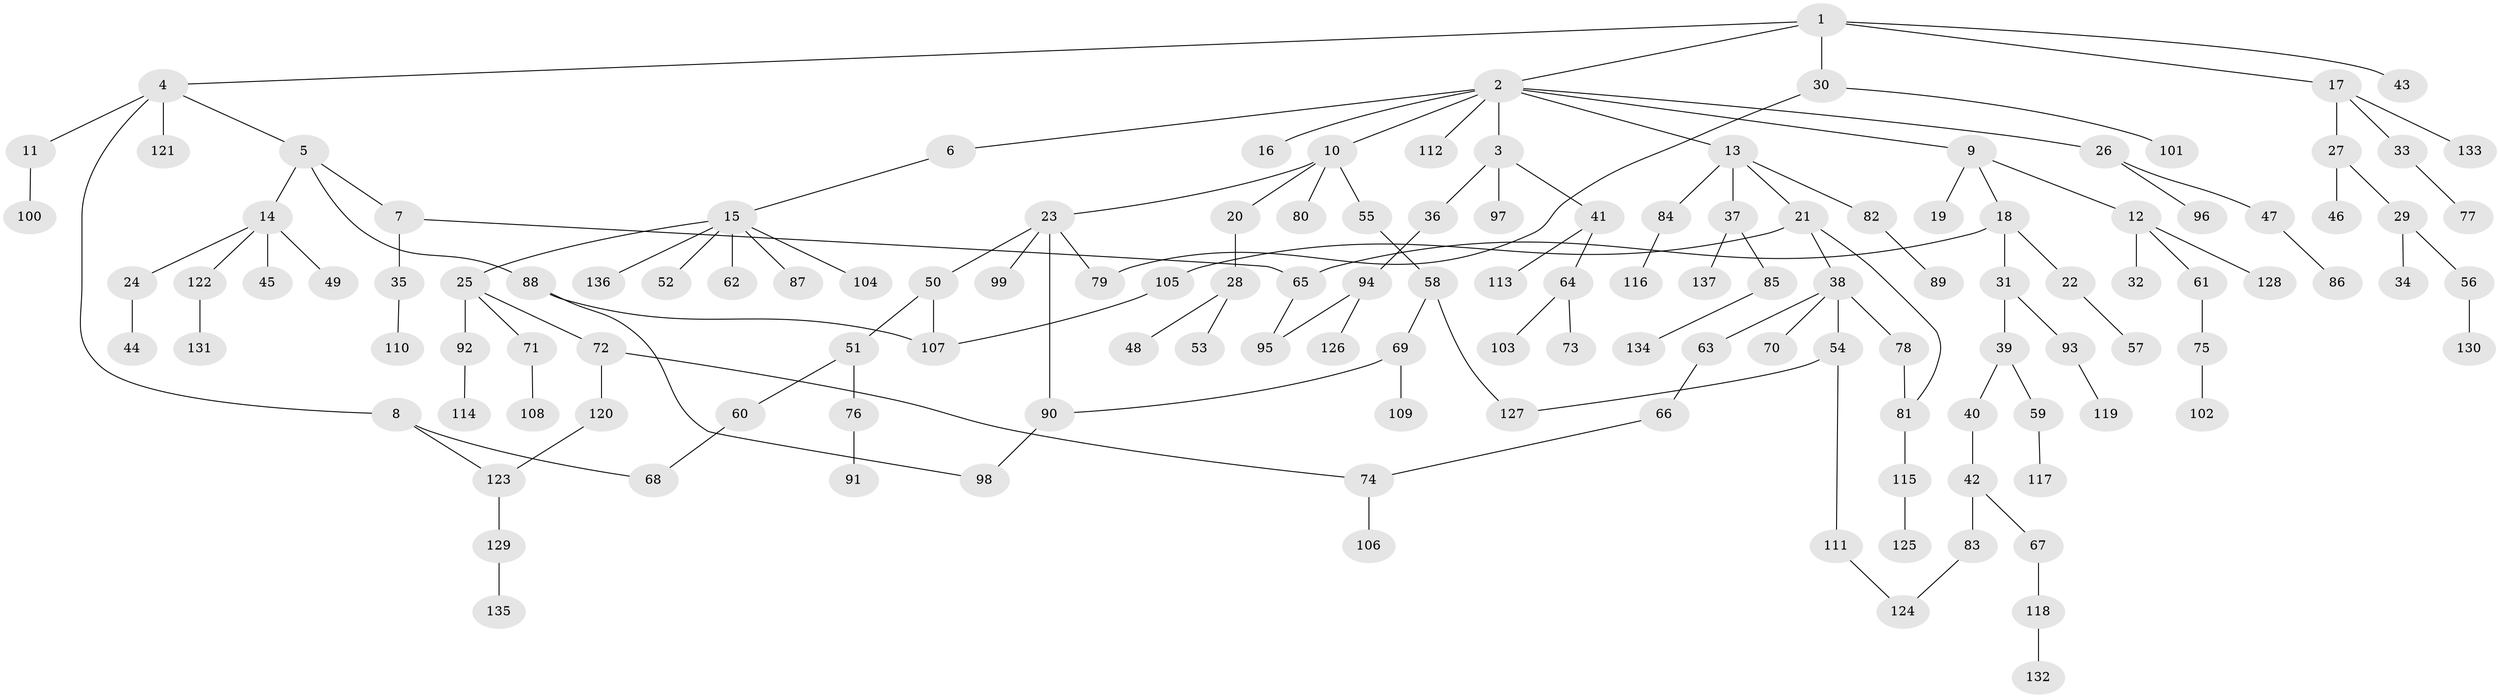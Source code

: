 // coarse degree distribution, {4: 0.042105263157894736, 2: 0.3368421052631579, 1: 0.4631578947368421, 19: 0.010526315789473684, 5: 0.06315789473684211, 6: 0.010526315789473684, 3: 0.05263157894736842, 7: 0.010526315789473684, 9: 0.010526315789473684}
// Generated by graph-tools (version 1.1) at 2025/45/03/04/25 21:45:21]
// undirected, 137 vertices, 149 edges
graph export_dot {
graph [start="1"]
  node [color=gray90,style=filled];
  1;
  2;
  3;
  4;
  5;
  6;
  7;
  8;
  9;
  10;
  11;
  12;
  13;
  14;
  15;
  16;
  17;
  18;
  19;
  20;
  21;
  22;
  23;
  24;
  25;
  26;
  27;
  28;
  29;
  30;
  31;
  32;
  33;
  34;
  35;
  36;
  37;
  38;
  39;
  40;
  41;
  42;
  43;
  44;
  45;
  46;
  47;
  48;
  49;
  50;
  51;
  52;
  53;
  54;
  55;
  56;
  57;
  58;
  59;
  60;
  61;
  62;
  63;
  64;
  65;
  66;
  67;
  68;
  69;
  70;
  71;
  72;
  73;
  74;
  75;
  76;
  77;
  78;
  79;
  80;
  81;
  82;
  83;
  84;
  85;
  86;
  87;
  88;
  89;
  90;
  91;
  92;
  93;
  94;
  95;
  96;
  97;
  98;
  99;
  100;
  101;
  102;
  103;
  104;
  105;
  106;
  107;
  108;
  109;
  110;
  111;
  112;
  113;
  114;
  115;
  116;
  117;
  118;
  119;
  120;
  121;
  122;
  123;
  124;
  125;
  126;
  127;
  128;
  129;
  130;
  131;
  132;
  133;
  134;
  135;
  136;
  137;
  1 -- 2;
  1 -- 4;
  1 -- 17;
  1 -- 30;
  1 -- 43;
  2 -- 3;
  2 -- 6;
  2 -- 9;
  2 -- 10;
  2 -- 13;
  2 -- 16;
  2 -- 26;
  2 -- 112;
  3 -- 36;
  3 -- 41;
  3 -- 97;
  4 -- 5;
  4 -- 8;
  4 -- 11;
  4 -- 121;
  5 -- 7;
  5 -- 14;
  5 -- 88;
  6 -- 15;
  7 -- 35;
  7 -- 65;
  8 -- 123;
  8 -- 68;
  9 -- 12;
  9 -- 18;
  9 -- 19;
  10 -- 20;
  10 -- 23;
  10 -- 55;
  10 -- 80;
  11 -- 100;
  12 -- 32;
  12 -- 61;
  12 -- 128;
  13 -- 21;
  13 -- 37;
  13 -- 82;
  13 -- 84;
  14 -- 24;
  14 -- 45;
  14 -- 49;
  14 -- 122;
  15 -- 25;
  15 -- 52;
  15 -- 62;
  15 -- 87;
  15 -- 104;
  15 -- 136;
  17 -- 27;
  17 -- 33;
  17 -- 133;
  18 -- 22;
  18 -- 31;
  18 -- 65;
  20 -- 28;
  21 -- 38;
  21 -- 81;
  21 -- 105;
  22 -- 57;
  23 -- 50;
  23 -- 90;
  23 -- 99;
  23 -- 79;
  24 -- 44;
  25 -- 71;
  25 -- 72;
  25 -- 92;
  26 -- 47;
  26 -- 96;
  27 -- 29;
  27 -- 46;
  28 -- 48;
  28 -- 53;
  29 -- 34;
  29 -- 56;
  30 -- 79;
  30 -- 101;
  31 -- 39;
  31 -- 93;
  33 -- 77;
  35 -- 110;
  36 -- 94;
  37 -- 85;
  37 -- 137;
  38 -- 54;
  38 -- 63;
  38 -- 70;
  38 -- 78;
  39 -- 40;
  39 -- 59;
  40 -- 42;
  41 -- 64;
  41 -- 113;
  42 -- 67;
  42 -- 83;
  47 -- 86;
  50 -- 51;
  50 -- 107;
  51 -- 60;
  51 -- 76;
  54 -- 111;
  54 -- 127;
  55 -- 58;
  56 -- 130;
  58 -- 69;
  58 -- 127;
  59 -- 117;
  60 -- 68;
  61 -- 75;
  63 -- 66;
  64 -- 73;
  64 -- 103;
  65 -- 95;
  66 -- 74;
  67 -- 118;
  69 -- 109;
  69 -- 90;
  71 -- 108;
  72 -- 120;
  72 -- 74;
  74 -- 106;
  75 -- 102;
  76 -- 91;
  78 -- 81;
  81 -- 115;
  82 -- 89;
  83 -- 124;
  84 -- 116;
  85 -- 134;
  88 -- 107;
  88 -- 98;
  90 -- 98;
  92 -- 114;
  93 -- 119;
  94 -- 95;
  94 -- 126;
  105 -- 107;
  111 -- 124;
  115 -- 125;
  118 -- 132;
  120 -- 123;
  122 -- 131;
  123 -- 129;
  129 -- 135;
}
